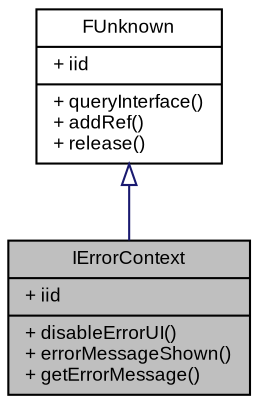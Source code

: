 digraph G
{
  bgcolor="transparent";
  edge [fontname="Arial",fontsize="9",labelfontname="Arial",labelfontsize="9"];
  node [fontname="Arial",fontsize="9",shape=record];
  Node1 [label="{IErrorContext\n|+ iid\l|+ disableErrorUI()\l+ errorMessageShown()\l+ getErrorMessage()\l}",height=0.2,width=0.4,color="black", fillcolor="grey75", style="filled" fontcolor="black"];
  Node2 -> Node1 [dir=back,color="midnightblue",fontsize="9",style="solid",arrowtail="empty",fontname="Arial"];
  Node2 [label="{FUnknown\n|+ iid\l|+ queryInterface()\l+ addRef()\l+ release()\l}",height=0.2,width=0.4,color="black",URL="$classSteinberg_1_1FUnknown.html",tooltip="The basic interface of all interfaces."];
}
